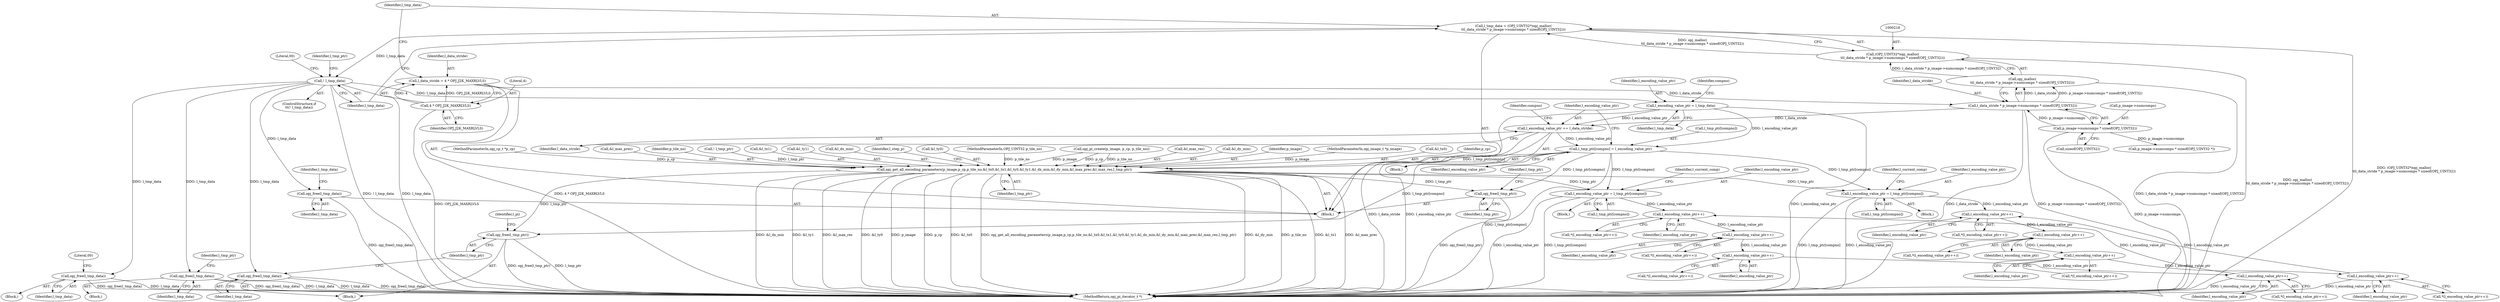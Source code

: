 digraph "0_openjpeg_ef01f18dfc6780b776d0674ed3e7415c6ef54d24@pointer" {
"1000213" [label="(Call,l_tmp_data = (OPJ_UINT32*)opj_malloc(\n\t\tl_data_stride * p_image->numcomps * sizeof(OPJ_UINT32)))"];
"1000215" [label="(Call,(OPJ_UINT32*)opj_malloc(\n\t\tl_data_stride * p_image->numcomps * sizeof(OPJ_UINT32)))"];
"1000217" [label="(Call,opj_malloc(\n\t\tl_data_stride * p_image->numcomps * sizeof(OPJ_UINT32)))"];
"1000218" [label="(Call,l_data_stride * p_image->numcomps * sizeof(OPJ_UINT32))"];
"1000208" [label="(Call,l_data_stride = 4 * OPJ_J2K_MAXRLVLS)"];
"1000210" [label="(Call,4 * OPJ_J2K_MAXRLVLS)"];
"1000220" [label="(Call,p_image->numcomps * sizeof(OPJ_UINT32))"];
"1000227" [label="(Call,! l_tmp_data)"];
"1000247" [label="(Call,opj_free(l_tmp_data))"];
"1000261" [label="(Call,opj_free(l_tmp_data))"];
"1000267" [label="(Call,l_encoding_value_ptr = l_tmp_data)"];
"1000282" [label="(Call,l_tmp_ptr[compno] = l_encoding_value_ptr)"];
"1000290" [label="(Call,opj_get_all_encoding_parameters(p_image,p_cp,p_tile_no,&l_tx0,&l_tx1,&l_ty0,&l_ty1,&l_dx_min,&l_dy_min,&l_max_prec,&l_max_res,l_tmp_ptr))"];
"1000376" [label="(Call,opj_free(l_tmp_ptr))"];
"1000456" [label="(Call,l_encoding_value_ptr = l_tmp_ptr[compno])"];
"1000492" [label="(Call,l_encoding_value_ptr++)"];
"1000499" [label="(Call,l_encoding_value_ptr++)"];
"1000506" [label="(Call,l_encoding_value_ptr++)"];
"1000513" [label="(Call,l_encoding_value_ptr++)"];
"1000608" [label="(Call,l_encoding_value_ptr = l_tmp_ptr[compno])"];
"1000644" [label="(Call,l_encoding_value_ptr++)"];
"1000651" [label="(Call,l_encoding_value_ptr++)"];
"1000658" [label="(Call,l_encoding_value_ptr++)"];
"1000665" [label="(Call,l_encoding_value_ptr++)"];
"1000691" [label="(Call,opj_free(l_tmp_ptr))"];
"1000287" [label="(Call,l_encoding_value_ptr += l_data_stride)"];
"1000374" [label="(Call,opj_free(l_tmp_data))"];
"1000686" [label="(Call,opj_free(l_tmp_data))"];
"1000246" [label="(Block,)"];
"1000281" [label="(Block,)"];
"1000244" [label="(Call,! l_tmp_ptr)"];
"1000500" [label="(Identifier,l_encoding_value_ptr)"];
"1000296" [label="(Call,&l_tx1)"];
"1000228" [label="(Identifier,l_tmp_data)"];
"1000272" [label="(Identifier,compno)"];
"1000449" [label="(Block,)"];
"1000282" [label="(Call,l_tmp_ptr[compno] = l_encoding_value_ptr)"];
"1000687" [label="(Identifier,l_tmp_data)"];
"1000692" [label="(Identifier,l_tmp_ptr)"];
"1000267" [label="(Call,l_encoding_value_ptr = l_tmp_data)"];
"1000300" [label="(Call,&l_ty1)"];
"1000456" [label="(Call,l_encoding_value_ptr = l_tmp_ptr[compno])"];
"1000658" [label="(Call,l_encoding_value_ptr++)"];
"1000458" [label="(Call,l_tmp_ptr[compno])"];
"1000280" [label="(Identifier,compno)"];
"1000513" [label="(Call,l_encoding_value_ptr++)"];
"1000644" [label="(Call,l_encoding_value_ptr++)"];
"1000212" [label="(Identifier,OPJ_J2K_MAXRLVLS)"];
"1000610" [label="(Call,l_tmp_ptr[compno])"];
"1000217" [label="(Call,opj_malloc(\n\t\tl_data_stride * p_image->numcomps * sizeof(OPJ_UINT32)))"];
"1000615" [label="(Identifier,l_current_comp)"];
"1000302" [label="(Call,&l_dx_min)"];
"1000213" [label="(Call,l_tmp_data = (OPJ_UINT32*)opj_malloc(\n\t\tl_data_stride * p_image->numcomps * sizeof(OPJ_UINT32)))"];
"1000210" [label="(Call,4 * OPJ_J2K_MAXRLVLS)"];
"1000514" [label="(Identifier,l_encoding_value_ptr)"];
"1000226" [label="(ControlStructure,if\n\t\t(! l_tmp_data))"];
"1000375" [label="(Identifier,l_tmp_data)"];
"1000261" [label="(Call,opj_free(l_tmp_data))"];
"1000312" [label="(Identifier,l_step_p)"];
"1000491" [label="(Call,*(l_encoding_value_ptr++))"];
"1000650" [label="(Call,*(l_encoding_value_ptr++))"];
"1000233" [label="(Identifier,l_tmp_ptr)"];
"1000219" [label="(Identifier,l_data_stride)"];
"1000512" [label="(Call,*(l_encoding_value_ptr++))"];
"1000209" [label="(Identifier,l_data_stride)"];
"1000657" [label="(Call,*(l_encoding_value_ptr++))"];
"1000260" [label="(Block,)"];
"1000652" [label="(Identifier,l_encoding_value_ptr)"];
"1000608" [label="(Call,l_encoding_value_ptr = l_tmp_ptr[compno])"];
"1000298" [label="(Call,&l_ty0)"];
"1000220" [label="(Call,p_image->numcomps * sizeof(OPJ_UINT32))"];
"1000376" [label="(Call,opj_free(l_tmp_ptr))"];
"1000126" [label="(MethodParameterIn,OPJ_UINT32 p_tile_no)"];
"1000463" [label="(Identifier,l_current_comp)"];
"1000214" [label="(Identifier,l_tmp_data)"];
"1000269" [label="(Identifier,l_tmp_data)"];
"1000250" [label="(Literal,00)"];
"1000507" [label="(Identifier,l_encoding_value_ptr)"];
"1000499" [label="(Call,l_encoding_value_ptr++)"];
"1000666" [label="(Identifier,l_encoding_value_ptr)"];
"1000262" [label="(Identifier,l_tmp_data)"];
"1000694" [label="(Identifier,l_tmp_ptr)"];
"1000373" [label="(Block,)"];
"1000283" [label="(Call,l_tmp_ptr[compno])"];
"1000237" [label="(Call,p_image->numcomps * sizeof(OPJ_UINT32 *))"];
"1000268" [label="(Identifier,l_encoding_value_ptr)"];
"1000457" [label="(Identifier,l_encoding_value_ptr)"];
"1000253" [label="(Call,opj_pi_create(p_image, p_cp, p_tile_no))"];
"1000374" [label="(Call,opj_free(l_tmp_data))"];
"1000308" [label="(Call,&l_max_res)"];
"1000691" [label="(Call,opj_free(l_tmp_ptr))"];
"1000493" [label="(Identifier,l_encoding_value_ptr)"];
"1000310" [label="(Identifier,l_tmp_ptr)"];
"1000645" [label="(Identifier,l_encoding_value_ptr)"];
"1000715" [label="(MethodReturn,opj_pi_iterator_t *)"];
"1000601" [label="(Block,)"];
"1000498" [label="(Call,*(l_encoding_value_ptr++))"];
"1000287" [label="(Call,l_encoding_value_ptr += l_data_stride)"];
"1000211" [label="(Literal,4)"];
"1000665" [label="(Call,l_encoding_value_ptr++)"];
"1000492" [label="(Call,l_encoding_value_ptr++)"];
"1000659" [label="(Identifier,l_encoding_value_ptr)"];
"1000304" [label="(Call,&l_dy_min)"];
"1000231" [label="(Literal,00)"];
"1000248" [label="(Identifier,l_tmp_data)"];
"1000127" [label="(Block,)"];
"1000286" [label="(Identifier,l_encoding_value_ptr)"];
"1000289" [label="(Identifier,l_data_stride)"];
"1000664" [label="(Call,*(l_encoding_value_ptr++))"];
"1000506" [label="(Call,l_encoding_value_ptr++)"];
"1000291" [label="(Identifier,p_image)"];
"1000124" [label="(MethodParameterIn,opj_image_t *p_image)"];
"1000609" [label="(Identifier,l_encoding_value_ptr)"];
"1000294" [label="(Call,&l_tx0)"];
"1000227" [label="(Call,! l_tmp_data)"];
"1000377" [label="(Identifier,l_tmp_ptr)"];
"1000290" [label="(Call,opj_get_all_encoding_parameters(p_image,p_cp,p_tile_no,&l_tx0,&l_tx1,&l_ty0,&l_ty1,&l_dx_min,&l_dy_min,&l_max_prec,&l_max_res,l_tmp_ptr))"];
"1000221" [label="(Call,p_image->numcomps)"];
"1000651" [label="(Call,l_encoding_value_ptr++)"];
"1000689" [label="(Identifier,l_tmp_data)"];
"1000292" [label="(Identifier,p_cp)"];
"1000643" [label="(Call,*(l_encoding_value_ptr++))"];
"1000125" [label="(MethodParameterIn,opj_cp_t *p_cp)"];
"1000306" [label="(Call,&l_max_prec)"];
"1000247" [label="(Call,opj_free(l_tmp_data))"];
"1000224" [label="(Call,sizeof(OPJ_UINT32))"];
"1000288" [label="(Identifier,l_encoding_value_ptr)"];
"1000264" [label="(Identifier,l_tmp_ptr)"];
"1000505" [label="(Call,*(l_encoding_value_ptr++))"];
"1000686" [label="(Call,opj_free(l_tmp_data))"];
"1000208" [label="(Call,l_data_stride = 4 * OPJ_J2K_MAXRLVLS)"];
"1000218" [label="(Call,l_data_stride * p_image->numcomps * sizeof(OPJ_UINT32))"];
"1000379" [label="(Identifier,l_pi)"];
"1000293" [label="(Identifier,p_tile_no)"];
"1000215" [label="(Call,(OPJ_UINT32*)opj_malloc(\n\t\tl_data_stride * p_image->numcomps * sizeof(OPJ_UINT32)))"];
"1000213" -> "1000127"  [label="AST: "];
"1000213" -> "1000215"  [label="CFG: "];
"1000214" -> "1000213"  [label="AST: "];
"1000215" -> "1000213"  [label="AST: "];
"1000228" -> "1000213"  [label="CFG: "];
"1000213" -> "1000715"  [label="DDG: (OPJ_UINT32*)opj_malloc(\n\t\tl_data_stride * p_image->numcomps * sizeof(OPJ_UINT32))"];
"1000215" -> "1000213"  [label="DDG: opj_malloc(\n\t\tl_data_stride * p_image->numcomps * sizeof(OPJ_UINT32))"];
"1000213" -> "1000227"  [label="DDG: l_tmp_data"];
"1000215" -> "1000217"  [label="CFG: "];
"1000216" -> "1000215"  [label="AST: "];
"1000217" -> "1000215"  [label="AST: "];
"1000215" -> "1000715"  [label="DDG: opj_malloc(\n\t\tl_data_stride * p_image->numcomps * sizeof(OPJ_UINT32))"];
"1000217" -> "1000215"  [label="DDG: l_data_stride * p_image->numcomps * sizeof(OPJ_UINT32)"];
"1000217" -> "1000218"  [label="CFG: "];
"1000218" -> "1000217"  [label="AST: "];
"1000217" -> "1000715"  [label="DDG: l_data_stride * p_image->numcomps * sizeof(OPJ_UINT32)"];
"1000218" -> "1000217"  [label="DDG: l_data_stride"];
"1000218" -> "1000217"  [label="DDG: p_image->numcomps * sizeof(OPJ_UINT32)"];
"1000218" -> "1000220"  [label="CFG: "];
"1000219" -> "1000218"  [label="AST: "];
"1000220" -> "1000218"  [label="AST: "];
"1000218" -> "1000715"  [label="DDG: l_data_stride"];
"1000218" -> "1000715"  [label="DDG: p_image->numcomps * sizeof(OPJ_UINT32)"];
"1000208" -> "1000218"  [label="DDG: l_data_stride"];
"1000220" -> "1000218"  [label="DDG: p_image->numcomps"];
"1000218" -> "1000287"  [label="DDG: l_data_stride"];
"1000208" -> "1000127"  [label="AST: "];
"1000208" -> "1000210"  [label="CFG: "];
"1000209" -> "1000208"  [label="AST: "];
"1000210" -> "1000208"  [label="AST: "];
"1000214" -> "1000208"  [label="CFG: "];
"1000208" -> "1000715"  [label="DDG: 4 * OPJ_J2K_MAXRLVLS"];
"1000210" -> "1000208"  [label="DDG: 4"];
"1000210" -> "1000208"  [label="DDG: OPJ_J2K_MAXRLVLS"];
"1000210" -> "1000212"  [label="CFG: "];
"1000211" -> "1000210"  [label="AST: "];
"1000212" -> "1000210"  [label="AST: "];
"1000210" -> "1000715"  [label="DDG: OPJ_J2K_MAXRLVLS"];
"1000220" -> "1000224"  [label="CFG: "];
"1000221" -> "1000220"  [label="AST: "];
"1000224" -> "1000220"  [label="AST: "];
"1000220" -> "1000715"  [label="DDG: p_image->numcomps"];
"1000220" -> "1000237"  [label="DDG: p_image->numcomps"];
"1000227" -> "1000226"  [label="AST: "];
"1000227" -> "1000228"  [label="CFG: "];
"1000228" -> "1000227"  [label="AST: "];
"1000231" -> "1000227"  [label="CFG: "];
"1000233" -> "1000227"  [label="CFG: "];
"1000227" -> "1000715"  [label="DDG: ! l_tmp_data"];
"1000227" -> "1000715"  [label="DDG: l_tmp_data"];
"1000227" -> "1000247"  [label="DDG: l_tmp_data"];
"1000227" -> "1000261"  [label="DDG: l_tmp_data"];
"1000227" -> "1000267"  [label="DDG: l_tmp_data"];
"1000227" -> "1000374"  [label="DDG: l_tmp_data"];
"1000227" -> "1000686"  [label="DDG: l_tmp_data"];
"1000247" -> "1000246"  [label="AST: "];
"1000247" -> "1000248"  [label="CFG: "];
"1000248" -> "1000247"  [label="AST: "];
"1000250" -> "1000247"  [label="CFG: "];
"1000247" -> "1000715"  [label="DDG: l_tmp_data"];
"1000247" -> "1000715"  [label="DDG: opj_free(l_tmp_data)"];
"1000261" -> "1000260"  [label="AST: "];
"1000261" -> "1000262"  [label="CFG: "];
"1000262" -> "1000261"  [label="AST: "];
"1000264" -> "1000261"  [label="CFG: "];
"1000261" -> "1000715"  [label="DDG: l_tmp_data"];
"1000261" -> "1000715"  [label="DDG: opj_free(l_tmp_data)"];
"1000267" -> "1000127"  [label="AST: "];
"1000267" -> "1000269"  [label="CFG: "];
"1000268" -> "1000267"  [label="AST: "];
"1000269" -> "1000267"  [label="AST: "];
"1000272" -> "1000267"  [label="CFG: "];
"1000267" -> "1000715"  [label="DDG: l_encoding_value_ptr"];
"1000267" -> "1000282"  [label="DDG: l_encoding_value_ptr"];
"1000267" -> "1000287"  [label="DDG: l_encoding_value_ptr"];
"1000282" -> "1000281"  [label="AST: "];
"1000282" -> "1000286"  [label="CFG: "];
"1000283" -> "1000282"  [label="AST: "];
"1000286" -> "1000282"  [label="AST: "];
"1000288" -> "1000282"  [label="CFG: "];
"1000282" -> "1000715"  [label="DDG: l_tmp_ptr[compno]"];
"1000287" -> "1000282"  [label="DDG: l_encoding_value_ptr"];
"1000282" -> "1000290"  [label="DDG: l_tmp_ptr[compno]"];
"1000282" -> "1000376"  [label="DDG: l_tmp_ptr[compno]"];
"1000282" -> "1000456"  [label="DDG: l_tmp_ptr[compno]"];
"1000282" -> "1000608"  [label="DDG: l_tmp_ptr[compno]"];
"1000282" -> "1000691"  [label="DDG: l_tmp_ptr[compno]"];
"1000290" -> "1000127"  [label="AST: "];
"1000290" -> "1000310"  [label="CFG: "];
"1000291" -> "1000290"  [label="AST: "];
"1000292" -> "1000290"  [label="AST: "];
"1000293" -> "1000290"  [label="AST: "];
"1000294" -> "1000290"  [label="AST: "];
"1000296" -> "1000290"  [label="AST: "];
"1000298" -> "1000290"  [label="AST: "];
"1000300" -> "1000290"  [label="AST: "];
"1000302" -> "1000290"  [label="AST: "];
"1000304" -> "1000290"  [label="AST: "];
"1000306" -> "1000290"  [label="AST: "];
"1000308" -> "1000290"  [label="AST: "];
"1000310" -> "1000290"  [label="AST: "];
"1000312" -> "1000290"  [label="CFG: "];
"1000290" -> "1000715"  [label="DDG: &l_ty0"];
"1000290" -> "1000715"  [label="DDG: p_image"];
"1000290" -> "1000715"  [label="DDG: p_cp"];
"1000290" -> "1000715"  [label="DDG: &l_tx0"];
"1000290" -> "1000715"  [label="DDG: opj_get_all_encoding_parameters(p_image,p_cp,p_tile_no,&l_tx0,&l_tx1,&l_ty0,&l_ty1,&l_dx_min,&l_dy_min,&l_max_prec,&l_max_res,l_tmp_ptr)"];
"1000290" -> "1000715"  [label="DDG: &l_dy_min"];
"1000290" -> "1000715"  [label="DDG: p_tile_no"];
"1000290" -> "1000715"  [label="DDG: &l_tx1"];
"1000290" -> "1000715"  [label="DDG: &l_max_prec"];
"1000290" -> "1000715"  [label="DDG: &l_dx_min"];
"1000290" -> "1000715"  [label="DDG: &l_ty1"];
"1000290" -> "1000715"  [label="DDG: &l_max_res"];
"1000253" -> "1000290"  [label="DDG: p_image"];
"1000253" -> "1000290"  [label="DDG: p_cp"];
"1000253" -> "1000290"  [label="DDG: p_tile_no"];
"1000124" -> "1000290"  [label="DDG: p_image"];
"1000125" -> "1000290"  [label="DDG: p_cp"];
"1000126" -> "1000290"  [label="DDG: p_tile_no"];
"1000244" -> "1000290"  [label="DDG: l_tmp_ptr"];
"1000290" -> "1000376"  [label="DDG: l_tmp_ptr"];
"1000290" -> "1000456"  [label="DDG: l_tmp_ptr"];
"1000290" -> "1000608"  [label="DDG: l_tmp_ptr"];
"1000290" -> "1000691"  [label="DDG: l_tmp_ptr"];
"1000376" -> "1000373"  [label="AST: "];
"1000376" -> "1000377"  [label="CFG: "];
"1000377" -> "1000376"  [label="AST: "];
"1000379" -> "1000376"  [label="CFG: "];
"1000376" -> "1000715"  [label="DDG: opj_free(l_tmp_ptr)"];
"1000376" -> "1000715"  [label="DDG: l_tmp_ptr"];
"1000456" -> "1000449"  [label="AST: "];
"1000456" -> "1000458"  [label="CFG: "];
"1000457" -> "1000456"  [label="AST: "];
"1000458" -> "1000456"  [label="AST: "];
"1000463" -> "1000456"  [label="CFG: "];
"1000456" -> "1000715"  [label="DDG: l_encoding_value_ptr"];
"1000456" -> "1000715"  [label="DDG: l_tmp_ptr[compno]"];
"1000456" -> "1000492"  [label="DDG: l_encoding_value_ptr"];
"1000492" -> "1000491"  [label="AST: "];
"1000492" -> "1000493"  [label="CFG: "];
"1000493" -> "1000492"  [label="AST: "];
"1000491" -> "1000492"  [label="CFG: "];
"1000513" -> "1000492"  [label="DDG: l_encoding_value_ptr"];
"1000492" -> "1000499"  [label="DDG: l_encoding_value_ptr"];
"1000499" -> "1000498"  [label="AST: "];
"1000499" -> "1000500"  [label="CFG: "];
"1000500" -> "1000499"  [label="AST: "];
"1000498" -> "1000499"  [label="CFG: "];
"1000499" -> "1000506"  [label="DDG: l_encoding_value_ptr"];
"1000506" -> "1000505"  [label="AST: "];
"1000506" -> "1000507"  [label="CFG: "];
"1000507" -> "1000506"  [label="AST: "];
"1000505" -> "1000506"  [label="CFG: "];
"1000506" -> "1000513"  [label="DDG: l_encoding_value_ptr"];
"1000513" -> "1000512"  [label="AST: "];
"1000513" -> "1000514"  [label="CFG: "];
"1000514" -> "1000513"  [label="AST: "];
"1000512" -> "1000513"  [label="CFG: "];
"1000513" -> "1000715"  [label="DDG: l_encoding_value_ptr"];
"1000608" -> "1000601"  [label="AST: "];
"1000608" -> "1000610"  [label="CFG: "];
"1000609" -> "1000608"  [label="AST: "];
"1000610" -> "1000608"  [label="AST: "];
"1000615" -> "1000608"  [label="CFG: "];
"1000608" -> "1000715"  [label="DDG: l_tmp_ptr[compno]"];
"1000608" -> "1000715"  [label="DDG: l_encoding_value_ptr"];
"1000608" -> "1000644"  [label="DDG: l_encoding_value_ptr"];
"1000644" -> "1000643"  [label="AST: "];
"1000644" -> "1000645"  [label="CFG: "];
"1000645" -> "1000644"  [label="AST: "];
"1000643" -> "1000644"  [label="CFG: "];
"1000665" -> "1000644"  [label="DDG: l_encoding_value_ptr"];
"1000644" -> "1000651"  [label="DDG: l_encoding_value_ptr"];
"1000651" -> "1000650"  [label="AST: "];
"1000651" -> "1000652"  [label="CFG: "];
"1000652" -> "1000651"  [label="AST: "];
"1000650" -> "1000651"  [label="CFG: "];
"1000651" -> "1000658"  [label="DDG: l_encoding_value_ptr"];
"1000658" -> "1000657"  [label="AST: "];
"1000658" -> "1000659"  [label="CFG: "];
"1000659" -> "1000658"  [label="AST: "];
"1000657" -> "1000658"  [label="CFG: "];
"1000658" -> "1000665"  [label="DDG: l_encoding_value_ptr"];
"1000665" -> "1000664"  [label="AST: "];
"1000665" -> "1000666"  [label="CFG: "];
"1000666" -> "1000665"  [label="AST: "];
"1000664" -> "1000665"  [label="CFG: "];
"1000665" -> "1000715"  [label="DDG: l_encoding_value_ptr"];
"1000691" -> "1000127"  [label="AST: "];
"1000691" -> "1000692"  [label="CFG: "];
"1000692" -> "1000691"  [label="AST: "];
"1000694" -> "1000691"  [label="CFG: "];
"1000691" -> "1000715"  [label="DDG: opj_free(l_tmp_ptr)"];
"1000287" -> "1000281"  [label="AST: "];
"1000287" -> "1000289"  [label="CFG: "];
"1000288" -> "1000287"  [label="AST: "];
"1000289" -> "1000287"  [label="AST: "];
"1000280" -> "1000287"  [label="CFG: "];
"1000287" -> "1000715"  [label="DDG: l_data_stride"];
"1000287" -> "1000715"  [label="DDG: l_encoding_value_ptr"];
"1000374" -> "1000373"  [label="AST: "];
"1000374" -> "1000375"  [label="CFG: "];
"1000375" -> "1000374"  [label="AST: "];
"1000377" -> "1000374"  [label="CFG: "];
"1000374" -> "1000715"  [label="DDG: l_tmp_data"];
"1000374" -> "1000715"  [label="DDG: opj_free(l_tmp_data)"];
"1000686" -> "1000127"  [label="AST: "];
"1000686" -> "1000687"  [label="CFG: "];
"1000687" -> "1000686"  [label="AST: "];
"1000689" -> "1000686"  [label="CFG: "];
"1000686" -> "1000715"  [label="DDG: opj_free(l_tmp_data)"];
}
